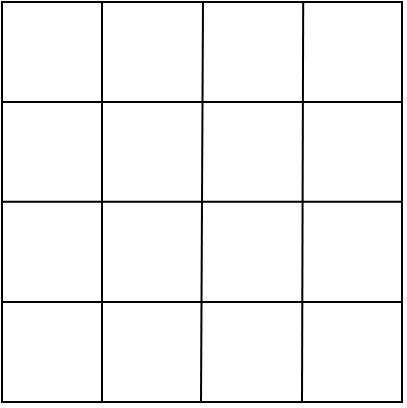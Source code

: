 <mxfile version="26.0.7">
  <diagram name="Page-1" id="Z6k4jW-QBUbc_f2WaPmU">
    <mxGraphModel dx="346" dy="385" grid="1" gridSize="10" guides="1" tooltips="1" connect="1" arrows="1" fold="1" page="1" pageScale="1" pageWidth="850" pageHeight="1100" math="0" shadow="0">
      <root>
        <mxCell id="0" />
        <mxCell id="1" parent="0" />
        <mxCell id="xWaIrbfhw9UBgd3ar35P-1" value="" style="rounded=0;whiteSpace=wrap;html=1;" vertex="1" parent="1">
          <mxGeometry x="30" y="110" width="200" height="200" as="geometry" />
        </mxCell>
        <mxCell id="xWaIrbfhw9UBgd3ar35P-3" value="" style="endArrow=none;html=1;rounded=0;exitX=0.25;exitY=1;exitDx=0;exitDy=0;entryX=0.25;entryY=0;entryDx=0;entryDy=0;" edge="1" parent="1">
          <mxGeometry width="50" height="50" relative="1" as="geometry">
            <mxPoint x="80" y="310" as="sourcePoint" />
            <mxPoint x="80" y="110" as="targetPoint" />
          </mxGeometry>
        </mxCell>
        <mxCell id="xWaIrbfhw9UBgd3ar35P-5" value="" style="endArrow=none;html=1;rounded=0;exitX=0.797;exitY=1.002;exitDx=0;exitDy=0;entryX=0.25;entryY=0;entryDx=0;entryDy=0;exitPerimeter=0;" edge="1" parent="1">
          <mxGeometry width="50" height="50" relative="1" as="geometry">
            <mxPoint x="180.0" y="310" as="sourcePoint" />
            <mxPoint x="180.6" y="109.6" as="targetPoint" />
          </mxGeometry>
        </mxCell>
        <mxCell id="xWaIrbfhw9UBgd3ar35P-6" value="" style="endArrow=none;html=1;rounded=0;exitX=0.797;exitY=1.002;exitDx=0;exitDy=0;entryX=0.25;entryY=0;entryDx=0;entryDy=0;exitPerimeter=0;" edge="1" parent="1">
          <mxGeometry width="50" height="50" relative="1" as="geometry">
            <mxPoint x="129.5" y="310" as="sourcePoint" />
            <mxPoint x="130.5" y="110" as="targetPoint" />
          </mxGeometry>
        </mxCell>
        <mxCell id="xWaIrbfhw9UBgd3ar35P-8" value="" style="endArrow=none;html=1;rounded=0;exitX=0;exitY=0.25;exitDx=0;exitDy=0;entryX=1;entryY=0.25;entryDx=0;entryDy=0;" edge="1" parent="1" source="xWaIrbfhw9UBgd3ar35P-1" target="xWaIrbfhw9UBgd3ar35P-1">
          <mxGeometry width="50" height="50" relative="1" as="geometry">
            <mxPoint x="190.0" y="320" as="sourcePoint" />
            <mxPoint x="190.6" y="119.6" as="targetPoint" />
          </mxGeometry>
        </mxCell>
        <mxCell id="xWaIrbfhw9UBgd3ar35P-10" value="" style="endArrow=none;html=1;rounded=0;exitX=0;exitY=0.25;exitDx=0;exitDy=0;entryX=1;entryY=0.25;entryDx=0;entryDy=0;" edge="1" parent="1">
          <mxGeometry width="50" height="50" relative="1" as="geometry">
            <mxPoint x="30" y="209.83" as="sourcePoint" />
            <mxPoint x="230" y="209.83" as="targetPoint" />
          </mxGeometry>
        </mxCell>
        <mxCell id="xWaIrbfhw9UBgd3ar35P-11" value="" style="endArrow=none;html=1;rounded=0;exitX=0;exitY=0.25;exitDx=0;exitDy=0;entryX=1;entryY=0.25;entryDx=0;entryDy=0;" edge="1" parent="1">
          <mxGeometry width="50" height="50" relative="1" as="geometry">
            <mxPoint x="30" y="260" as="sourcePoint" />
            <mxPoint x="230" y="260" as="targetPoint" />
          </mxGeometry>
        </mxCell>
      </root>
    </mxGraphModel>
  </diagram>
</mxfile>

